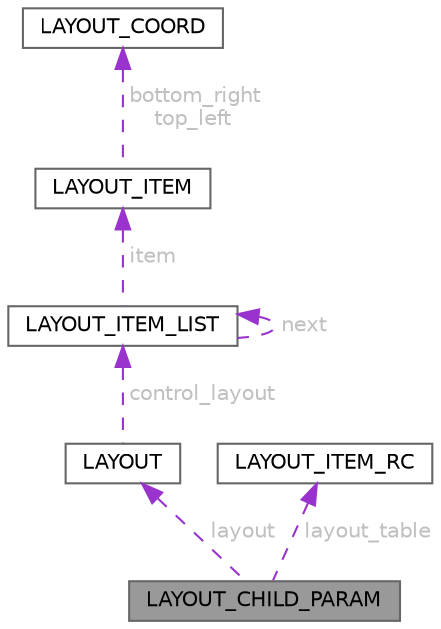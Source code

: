 digraph "LAYOUT_CHILD_PARAM"
{
 // LATEX_PDF_SIZE
  bgcolor="transparent";
  edge [fontname=Helvetica,fontsize=10,labelfontname=Helvetica,labelfontsize=10];
  node [fontname=Helvetica,fontsize=10,shape=box,height=0.2,width=0.4];
  Node1 [id="Node000001",label="LAYOUT_CHILD_PARAM",height=0.2,width=0.4,color="gray40", fillcolor="grey60", style="filled", fontcolor="black",tooltip=" "];
  Node2 -> Node1 [id="edge1_Node000001_Node000002",dir="back",color="darkorchid3",style="dashed",tooltip=" ",label=" layout",fontcolor="grey" ];
  Node2 [id="Node000002",label="LAYOUT",height=0.2,width=0.4,color="gray40", fillcolor="white", style="filled",URL="$struct_l_a_y_o_u_t.html",tooltip="Structure representing a dialog layout."];
  Node3 -> Node2 [id="edge2_Node000002_Node000003",dir="back",color="darkorchid3",style="dashed",tooltip=" ",label=" control_layout",fontcolor="grey" ];
  Node3 [id="Node000003",label="LAYOUT_ITEM_LIST",height=0.2,width=0.4,color="gray40", fillcolor="white", style="filled",URL="$struct_l_a_y_o_u_t___i_t_e_m___l_i_s_t.html",tooltip=" "];
  Node4 -> Node3 [id="edge3_Node000003_Node000004",dir="back",color="darkorchid3",style="dashed",tooltip=" ",label=" item",fontcolor="grey" ];
  Node4 [id="Node000004",label="LAYOUT_ITEM",height=0.2,width=0.4,color="gray40", fillcolor="white", style="filled",URL="$struct_l_a_y_o_u_t___i_t_e_m.html",tooltip=" "];
  Node5 -> Node4 [id="edge4_Node000004_Node000005",dir="back",color="darkorchid3",style="dashed",tooltip=" ",label=" bottom_right\ntop_left",fontcolor="grey" ];
  Node5 [id="Node000005",label="LAYOUT_COORD",height=0.2,width=0.4,color="gray40", fillcolor="white", style="filled",URL="$struct_l_a_y_o_u_t___c_o_o_r_d.html",tooltip=" "];
  Node3 -> Node3 [id="edge5_Node000003_Node000003",dir="back",color="darkorchid3",style="dashed",tooltip=" ",label=" next",fontcolor="grey" ];
  Node6 -> Node1 [id="edge6_Node000001_Node000006",dir="back",color="darkorchid3",style="dashed",tooltip=" ",label=" layout_table",fontcolor="grey" ];
  Node6 [id="Node000006",label="LAYOUT_ITEM_RC",height=0.2,width=0.4,color="gray40", fillcolor="white", style="filled",URL="$struct_l_a_y_o_u_t___i_t_e_m___r_c.html",tooltip=" "];
}
